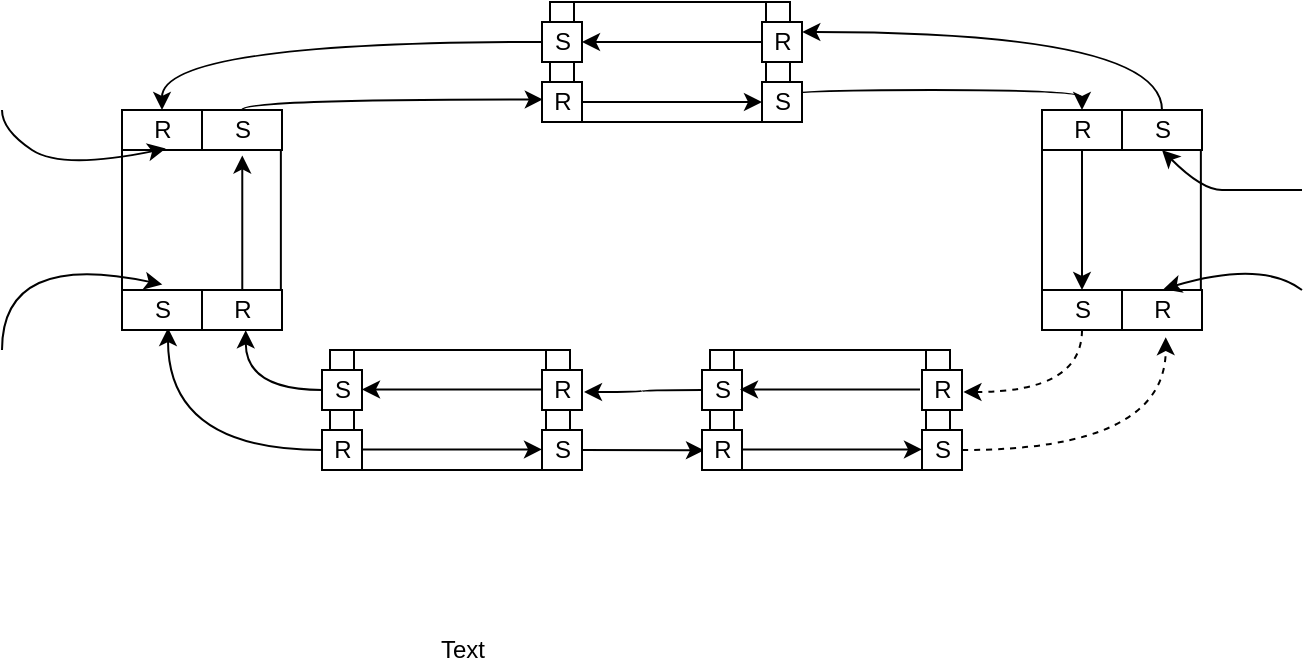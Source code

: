 <mxfile version="15.6.5" type="github">
  <diagram id="cyFGgkjcv_PTRSqLKhpW" name="Page-1">
    <mxGraphModel dx="683" dy="398" grid="1" gridSize="10" guides="1" tooltips="1" connect="1" arrows="1" fold="1" page="1" pageScale="1" pageWidth="827" pageHeight="1169" math="0" shadow="0">
      <root>
        <mxCell id="0" />
        <mxCell id="1" parent="0" />
        <mxCell id="HezW63i-MjSSbvqSVKH8-16" value="" style="shape=process;whiteSpace=wrap;html=1;backgroundOutline=1;fontColor=default;strokeColor=default;fillColor=default;" vertex="1" parent="1">
          <mxGeometry x="354" y="16" width="120" height="60" as="geometry" />
        </mxCell>
        <mxCell id="HezW63i-MjSSbvqSVKH8-17" value="" style="endArrow=none;html=1;rounded=0;fontColor=default;entryX=1;entryY=0.5;entryDx=0;entryDy=0;strokeColor=default;labelBackgroundColor=default;exitX=0.098;exitY=0.997;exitDx=0;exitDy=0;exitPerimeter=0;fillColor=default;" edge="1" parent="1" source="HezW63i-MjSSbvqSVKH8-23" target="HezW63i-MjSSbvqSVKH8-16">
          <mxGeometry width="50" height="50" relative="1" as="geometry">
            <mxPoint x="460" y="46" as="sourcePoint" />
            <mxPoint x="440" y="96" as="targetPoint" />
          </mxGeometry>
        </mxCell>
        <mxCell id="HezW63i-MjSSbvqSVKH8-19" value="" style="endArrow=none;html=1;rounded=0;fontColor=default;entryX=0.8;entryY=0.994;entryDx=0;entryDy=0;strokeColor=default;labelBackgroundColor=default;entryPerimeter=0;fillColor=default;" edge="1" parent="1" target="HezW63i-MjSSbvqSVKH8-20">
          <mxGeometry width="50" height="50" relative="1" as="geometry">
            <mxPoint x="354" y="45.86" as="sourcePoint" />
            <mxPoint x="368" y="45.86" as="targetPoint" />
            <Array as="points">
              <mxPoint x="364" y="45.86" />
            </Array>
          </mxGeometry>
        </mxCell>
        <mxCell id="HezW63i-MjSSbvqSVKH8-139" style="edgeStyle=orthogonalEdgeStyle;curved=1;rounded=0;orthogonalLoop=1;jettySize=auto;html=1;labelBackgroundColor=default;fontColor=default;strokeColor=default;fillColor=default;" edge="1" parent="1" source="HezW63i-MjSSbvqSVKH8-20" target="HezW63i-MjSSbvqSVKH8-107">
          <mxGeometry relative="1" as="geometry" />
        </mxCell>
        <mxCell id="HezW63i-MjSSbvqSVKH8-20" value="S" style="text;html=1;align=center;verticalAlign=middle;resizable=0;points=[];autosize=1;strokeColor=default;fillColor=default;fontColor=default;" vertex="1" parent="1">
          <mxGeometry x="350" y="26" width="20" height="20" as="geometry" />
        </mxCell>
        <mxCell id="HezW63i-MjSSbvqSVKH8-21" value="R" style="text;html=1;align=center;verticalAlign=middle;resizable=0;points=[];autosize=1;strokeColor=default;fillColor=default;fontColor=default;" vertex="1" parent="1">
          <mxGeometry x="350" y="56" width="20" height="20" as="geometry" />
        </mxCell>
        <mxCell id="HezW63i-MjSSbvqSVKH8-141" style="edgeStyle=orthogonalEdgeStyle;curved=1;rounded=0;orthogonalLoop=1;jettySize=auto;html=1;entryX=0.5;entryY=0;entryDx=0;entryDy=0;entryPerimeter=0;labelBackgroundColor=default;fontColor=default;strokeColor=default;fillColor=default;exitX=1.015;exitY=0.494;exitDx=0;exitDy=0;exitPerimeter=0;" edge="1" parent="1" source="HezW63i-MjSSbvqSVKH8-22" target="HezW63i-MjSSbvqSVKH8-109">
          <mxGeometry relative="1" as="geometry">
            <Array as="points">
              <mxPoint x="470" y="66" />
              <mxPoint x="470" y="60" />
              <mxPoint x="620" y="60" />
            </Array>
          </mxGeometry>
        </mxCell>
        <mxCell id="HezW63i-MjSSbvqSVKH8-22" value="S" style="text;html=1;align=center;verticalAlign=middle;resizable=0;points=[];autosize=1;strokeColor=default;fillColor=default;fontColor=default;" vertex="1" parent="1">
          <mxGeometry x="460" y="56" width="20" height="20" as="geometry" />
        </mxCell>
        <mxCell id="HezW63i-MjSSbvqSVKH8-23" value="R" style="text;html=1;align=center;verticalAlign=middle;resizable=0;points=[];autosize=1;strokeColor=default;fillColor=default;fontColor=default;" vertex="1" parent="1">
          <mxGeometry x="460" y="26" width="20" height="20" as="geometry" />
        </mxCell>
        <mxCell id="HezW63i-MjSSbvqSVKH8-53" value="" style="shape=process;whiteSpace=wrap;html=1;backgroundOutline=1;fillColor=default;strokeColor=default;fontColor=default;" vertex="1" parent="1">
          <mxGeometry x="244" y="190" width="120" height="60" as="geometry" />
        </mxCell>
        <mxCell id="HezW63i-MjSSbvqSVKH8-54" value="" style="endArrow=none;html=1;rounded=0;fontColor=default;entryX=1;entryY=0.5;entryDx=0;entryDy=0;labelBackgroundColor=default;exitX=0.098;exitY=0.997;exitDx=0;exitDy=0;exitPerimeter=0;fillColor=default;strokeColor=default;" edge="1" parent="1" source="HezW63i-MjSSbvqSVKH8-59" target="HezW63i-MjSSbvqSVKH8-53">
          <mxGeometry width="50" height="50" relative="1" as="geometry">
            <mxPoint x="350" y="220" as="sourcePoint" />
            <mxPoint x="330" y="270" as="targetPoint" />
          </mxGeometry>
        </mxCell>
        <mxCell id="HezW63i-MjSSbvqSVKH8-55" value="" style="endArrow=none;html=1;rounded=0;fontColor=default;entryX=0.8;entryY=0.994;entryDx=0;entryDy=0;labelBackgroundColor=default;entryPerimeter=0;fillColor=default;strokeColor=default;" edge="1" parent="1" target="HezW63i-MjSSbvqSVKH8-56">
          <mxGeometry width="50" height="50" relative="1" as="geometry">
            <mxPoint x="244" y="219.86" as="sourcePoint" />
            <mxPoint x="258" y="219.86" as="targetPoint" />
            <Array as="points">
              <mxPoint x="254" y="219.86" />
            </Array>
          </mxGeometry>
        </mxCell>
        <mxCell id="HezW63i-MjSSbvqSVKH8-135" style="edgeStyle=orthogonalEdgeStyle;curved=1;rounded=0;orthogonalLoop=1;jettySize=auto;html=1;entryX=0.593;entryY=1.007;entryDx=0;entryDy=0;entryPerimeter=0;labelBackgroundColor=default;fontColor=default;strokeColor=default;fillColor=default;" edge="1" parent="1" source="HezW63i-MjSSbvqSVKH8-56" target="HezW63i-MjSSbvqSVKH8-108">
          <mxGeometry relative="1" as="geometry" />
        </mxCell>
        <mxCell id="HezW63i-MjSSbvqSVKH8-56" value="S" style="text;html=1;align=center;verticalAlign=middle;resizable=0;points=[];autosize=1;labelBackgroundColor=default;fillColor=default;strokeColor=default;fontColor=default;" vertex="1" parent="1">
          <mxGeometry x="240" y="200" width="20" height="20" as="geometry" />
        </mxCell>
        <mxCell id="HezW63i-MjSSbvqSVKH8-136" style="edgeStyle=orthogonalEdgeStyle;curved=1;rounded=0;orthogonalLoop=1;jettySize=auto;html=1;entryX=0.65;entryY=0.95;entryDx=0;entryDy=0;entryPerimeter=0;labelBackgroundColor=default;fontColor=default;strokeColor=default;fillColor=default;" edge="1" parent="1" source="HezW63i-MjSSbvqSVKH8-57" target="HezW63i-MjSSbvqSVKH8-114">
          <mxGeometry relative="1" as="geometry" />
        </mxCell>
        <mxCell id="HezW63i-MjSSbvqSVKH8-57" value="R" style="text;html=1;align=center;verticalAlign=middle;resizable=0;points=[];autosize=1;labelBackgroundColor=default;fillColor=default;strokeColor=default;fontColor=default;" vertex="1" parent="1">
          <mxGeometry x="240" y="230" width="20" height="20" as="geometry" />
        </mxCell>
        <mxCell id="HezW63i-MjSSbvqSVKH8-133" style="edgeStyle=orthogonalEdgeStyle;curved=1;rounded=0;orthogonalLoop=1;jettySize=auto;html=1;entryX=0.05;entryY=0.507;entryDx=0;entryDy=0;entryPerimeter=0;labelBackgroundColor=default;fontColor=default;strokeColor=default;fillColor=default;" edge="1" parent="1" source="HezW63i-MjSSbvqSVKH8-58" target="HezW63i-MjSSbvqSVKH8-64">
          <mxGeometry relative="1" as="geometry" />
        </mxCell>
        <mxCell id="HezW63i-MjSSbvqSVKH8-58" value="S" style="text;html=1;align=center;verticalAlign=middle;resizable=0;points=[];autosize=1;fillColor=default;strokeColor=default;fontColor=default;" vertex="1" parent="1">
          <mxGeometry x="350" y="230" width="20" height="20" as="geometry" />
        </mxCell>
        <mxCell id="HezW63i-MjSSbvqSVKH8-59" value="R" style="text;html=1;align=center;verticalAlign=middle;resizable=0;points=[];autosize=1;fillColor=default;strokeColor=default;fontColor=default;" vertex="1" parent="1">
          <mxGeometry x="350" y="200" width="20" height="20" as="geometry" />
        </mxCell>
        <mxCell id="HezW63i-MjSSbvqSVKH8-60" value="" style="shape=process;whiteSpace=wrap;html=1;backgroundOutline=1;fillColor=default;strokeColor=default;fontColor=default;" vertex="1" parent="1">
          <mxGeometry x="434" y="190" width="120" height="60" as="geometry" />
        </mxCell>
        <mxCell id="HezW63i-MjSSbvqSVKH8-61" value="" style="endArrow=none;html=1;rounded=0;fontColor=default;entryX=1;entryY=0.5;entryDx=0;entryDy=0;labelBackgroundColor=default;exitX=0.098;exitY=0.997;exitDx=0;exitDy=0;exitPerimeter=0;fillColor=default;strokeColor=default;" edge="1" parent="1" source="HezW63i-MjSSbvqSVKH8-66" target="HezW63i-MjSSbvqSVKH8-60">
          <mxGeometry width="50" height="50" relative="1" as="geometry">
            <mxPoint x="540" y="220" as="sourcePoint" />
            <mxPoint x="520" y="270" as="targetPoint" />
          </mxGeometry>
        </mxCell>
        <mxCell id="HezW63i-MjSSbvqSVKH8-62" value="" style="endArrow=none;html=1;rounded=0;fontColor=default;entryX=0.8;entryY=0.994;entryDx=0;entryDy=0;labelBackgroundColor=default;entryPerimeter=0;fillColor=default;strokeColor=default;" edge="1" parent="1" target="HezW63i-MjSSbvqSVKH8-63">
          <mxGeometry width="50" height="50" relative="1" as="geometry">
            <mxPoint x="434" y="219.86" as="sourcePoint" />
            <mxPoint x="448" y="219.86" as="targetPoint" />
            <Array as="points">
              <mxPoint x="444" y="219.86" />
            </Array>
          </mxGeometry>
        </mxCell>
        <mxCell id="HezW63i-MjSSbvqSVKH8-134" style="edgeStyle=orthogonalEdgeStyle;curved=1;rounded=0;orthogonalLoop=1;jettySize=auto;html=1;entryX=1.05;entryY=0.55;entryDx=0;entryDy=0;entryPerimeter=0;labelBackgroundColor=default;fontColor=default;strokeColor=default;fillColor=default;" edge="1" parent="1" source="HezW63i-MjSSbvqSVKH8-63" target="HezW63i-MjSSbvqSVKH8-59">
          <mxGeometry relative="1" as="geometry" />
        </mxCell>
        <mxCell id="HezW63i-MjSSbvqSVKH8-63" value="S" style="text;html=1;align=center;verticalAlign=middle;resizable=0;points=[];autosize=1;fillColor=default;strokeColor=default;fontColor=default;" vertex="1" parent="1">
          <mxGeometry x="430" y="200" width="20" height="20" as="geometry" />
        </mxCell>
        <mxCell id="HezW63i-MjSSbvqSVKH8-64" value="R" style="text;html=1;align=center;verticalAlign=middle;resizable=0;points=[];autosize=1;fillColor=default;strokeColor=default;fontColor=default;" vertex="1" parent="1">
          <mxGeometry x="430" y="230" width="20" height="20" as="geometry" />
        </mxCell>
        <mxCell id="HezW63i-MjSSbvqSVKH8-132" style="edgeStyle=orthogonalEdgeStyle;curved=1;rounded=0;orthogonalLoop=1;jettySize=auto;html=1;entryX=0.593;entryY=1.179;entryDx=0;entryDy=0;entryPerimeter=0;labelBackgroundColor=default;fontColor=default;strokeColor=default;fillColor=default;dashed=1;" edge="1" parent="1" source="HezW63i-MjSSbvqSVKH8-65" target="HezW63i-MjSSbvqSVKH8-129">
          <mxGeometry relative="1" as="geometry" />
        </mxCell>
        <mxCell id="HezW63i-MjSSbvqSVKH8-65" value="S" style="text;html=1;align=center;verticalAlign=middle;resizable=0;points=[];autosize=1;fillColor=default;strokeColor=default;fontColor=default;" vertex="1" parent="1">
          <mxGeometry x="540" y="230" width="20" height="20" as="geometry" />
        </mxCell>
        <mxCell id="HezW63i-MjSSbvqSVKH8-66" value="R" style="text;html=1;align=center;verticalAlign=middle;resizable=0;points=[];autosize=1;fillColor=default;strokeColor=default;fontColor=default;" vertex="1" parent="1">
          <mxGeometry x="540" y="200" width="20" height="20" as="geometry" />
        </mxCell>
        <mxCell id="HezW63i-MjSSbvqSVKH8-75" value="" style="whiteSpace=wrap;html=1;aspect=fixed;labelBackgroundColor=default;fontColor=default;strokeColor=default;fillColor=default;" vertex="1" parent="1">
          <mxGeometry x="660" y="70" width="20" height="20" as="geometry" />
        </mxCell>
        <mxCell id="HezW63i-MjSSbvqSVKH8-76" value="" style="whiteSpace=wrap;html=1;aspect=fixed;labelBackgroundColor=default;fontColor=default;strokeColor=default;fillColor=default;" vertex="1" parent="1">
          <mxGeometry x="600" y="160" width="20" height="20" as="geometry" />
        </mxCell>
        <mxCell id="HezW63i-MjSSbvqSVKH8-77" value="" style="whiteSpace=wrap;html=1;aspect=fixed;labelBackgroundColor=default;fontColor=default;strokeColor=default;fillColor=default;" vertex="1" parent="1">
          <mxGeometry x="660" y="160" width="20" height="20" as="geometry" />
        </mxCell>
        <mxCell id="HezW63i-MjSSbvqSVKH8-78" value="" style="endArrow=none;html=1;rounded=0;labelBackgroundColor=default;fontColor=default;strokeColor=default;fillColor=default;entryX=0;entryY=0;entryDx=0;entryDy=0;exitX=1;exitY=0;exitDx=0;exitDy=0;" edge="1" parent="1" target="HezW63i-MjSSbvqSVKH8-75">
          <mxGeometry width="50" height="50" relative="1" as="geometry">
            <mxPoint x="620" y="70" as="sourcePoint" />
            <mxPoint x="640" y="110" as="targetPoint" />
          </mxGeometry>
        </mxCell>
        <mxCell id="HezW63i-MjSSbvqSVKH8-79" value="" style="endArrow=none;html=1;rounded=0;labelBackgroundColor=default;fontColor=default;strokeColor=default;fillColor=default;entryX=0;entryY=1;entryDx=0;entryDy=0;exitX=0;exitY=0;exitDx=0;exitDy=0;" edge="1" parent="1" source="HezW63i-MjSSbvqSVKH8-76">
          <mxGeometry width="50" height="50" relative="1" as="geometry">
            <mxPoint x="590" y="160" as="sourcePoint" />
            <mxPoint x="600" y="90" as="targetPoint" />
          </mxGeometry>
        </mxCell>
        <mxCell id="HezW63i-MjSSbvqSVKH8-82" value="" style="endArrow=none;html=1;rounded=0;labelBackgroundColor=default;fontColor=default;strokeColor=default;fillColor=default;entryX=0;entryY=1;entryDx=0;entryDy=0;exitX=0;exitY=0;exitDx=0;exitDy=0;" edge="1" parent="1">
          <mxGeometry width="50" height="50" relative="1" as="geometry">
            <mxPoint x="679.43" y="160" as="sourcePoint" />
            <mxPoint x="679.43" y="90" as="targetPoint" />
          </mxGeometry>
        </mxCell>
        <mxCell id="HezW63i-MjSSbvqSVKH8-83" value="" style="rounded=0;whiteSpace=wrap;html=1;labelBackgroundColor=default;fontColor=default;strokeColor=default;fillColor=default;" vertex="1" parent="1">
          <mxGeometry x="600" y="70" width="40" height="20" as="geometry" />
        </mxCell>
        <mxCell id="HezW63i-MjSSbvqSVKH8-84" value="" style="rounded=0;whiteSpace=wrap;html=1;labelBackgroundColor=default;fontColor=default;strokeColor=default;fillColor=default;" vertex="1" parent="1">
          <mxGeometry x="640" y="70" width="40" height="20" as="geometry" />
        </mxCell>
        <mxCell id="HezW63i-MjSSbvqSVKH8-85" value="" style="rounded=0;whiteSpace=wrap;html=1;labelBackgroundColor=default;fontColor=default;strokeColor=default;fillColor=default;" vertex="1" parent="1">
          <mxGeometry x="600" y="160" width="40" height="20" as="geometry" />
        </mxCell>
        <mxCell id="HezW63i-MjSSbvqSVKH8-86" value="" style="rounded=0;whiteSpace=wrap;html=1;labelBackgroundColor=default;fontColor=default;strokeColor=default;fillColor=default;" vertex="1" parent="1">
          <mxGeometry x="640" y="160" width="40" height="20" as="geometry" />
        </mxCell>
        <mxCell id="HezW63i-MjSSbvqSVKH8-97" value="" style="whiteSpace=wrap;html=1;aspect=fixed;labelBackgroundColor=default;fontColor=default;strokeColor=default;fillColor=default;" vertex="1" parent="1">
          <mxGeometry x="200" y="70" width="20" height="20" as="geometry" />
        </mxCell>
        <mxCell id="HezW63i-MjSSbvqSVKH8-98" value="" style="whiteSpace=wrap;html=1;aspect=fixed;labelBackgroundColor=default;fontColor=default;strokeColor=default;fillColor=default;" vertex="1" parent="1">
          <mxGeometry x="140" y="160" width="20" height="20" as="geometry" />
        </mxCell>
        <mxCell id="HezW63i-MjSSbvqSVKH8-99" value="" style="whiteSpace=wrap;html=1;aspect=fixed;labelBackgroundColor=default;fontColor=default;strokeColor=default;fillColor=default;" vertex="1" parent="1">
          <mxGeometry x="200" y="160" width="20" height="20" as="geometry" />
        </mxCell>
        <mxCell id="HezW63i-MjSSbvqSVKH8-100" value="" style="endArrow=none;html=1;rounded=0;labelBackgroundColor=default;fontColor=default;strokeColor=default;fillColor=default;entryX=0;entryY=0;entryDx=0;entryDy=0;exitX=1;exitY=0;exitDx=0;exitDy=0;" edge="1" parent="1" target="HezW63i-MjSSbvqSVKH8-97">
          <mxGeometry width="50" height="50" relative="1" as="geometry">
            <mxPoint x="160" y="70" as="sourcePoint" />
            <mxPoint x="180" y="110" as="targetPoint" />
          </mxGeometry>
        </mxCell>
        <mxCell id="HezW63i-MjSSbvqSVKH8-101" value="" style="endArrow=none;html=1;rounded=0;labelBackgroundColor=default;fontColor=default;strokeColor=default;fillColor=default;entryX=0;entryY=1;entryDx=0;entryDy=0;exitX=0;exitY=0;exitDx=0;exitDy=0;" edge="1" parent="1" source="HezW63i-MjSSbvqSVKH8-98">
          <mxGeometry width="50" height="50" relative="1" as="geometry">
            <mxPoint x="130" y="160" as="sourcePoint" />
            <mxPoint x="140" y="90" as="targetPoint" />
          </mxGeometry>
        </mxCell>
        <mxCell id="HezW63i-MjSSbvqSVKH8-102" value="" style="endArrow=none;html=1;rounded=0;labelBackgroundColor=default;fontColor=default;strokeColor=default;fillColor=default;entryX=0;entryY=1;entryDx=0;entryDy=0;exitX=0;exitY=0;exitDx=0;exitDy=0;" edge="1" parent="1">
          <mxGeometry width="50" height="50" relative="1" as="geometry">
            <mxPoint x="219.43" y="160" as="sourcePoint" />
            <mxPoint x="219.43" y="90" as="targetPoint" />
          </mxGeometry>
        </mxCell>
        <mxCell id="HezW63i-MjSSbvqSVKH8-103" value="" style="rounded=0;whiteSpace=wrap;html=1;labelBackgroundColor=default;fontColor=default;strokeColor=default;fillColor=default;" vertex="1" parent="1">
          <mxGeometry x="140" y="70" width="40" height="20" as="geometry" />
        </mxCell>
        <mxCell id="HezW63i-MjSSbvqSVKH8-104" value="" style="rounded=0;whiteSpace=wrap;html=1;labelBackgroundColor=default;fontColor=default;strokeColor=default;fillColor=default;" vertex="1" parent="1">
          <mxGeometry x="180" y="70" width="40" height="20" as="geometry" />
        </mxCell>
        <mxCell id="HezW63i-MjSSbvqSVKH8-105" value="" style="rounded=0;whiteSpace=wrap;html=1;labelBackgroundColor=default;fontColor=default;strokeColor=default;fillColor=default;" vertex="1" parent="1">
          <mxGeometry x="140" y="160" width="40" height="20" as="geometry" />
        </mxCell>
        <mxCell id="HezW63i-MjSSbvqSVKH8-106" value="" style="rounded=0;whiteSpace=wrap;html=1;labelBackgroundColor=default;fontColor=default;strokeColor=default;fillColor=default;" vertex="1" parent="1">
          <mxGeometry x="180" y="160" width="40" height="20" as="geometry" />
        </mxCell>
        <mxCell id="HezW63i-MjSSbvqSVKH8-107" value="R" style="text;html=1;align=center;verticalAlign=middle;resizable=0;points=[];autosize=1;strokeColor=none;fillColor=none;fontColor=default;" vertex="1" parent="1">
          <mxGeometry x="150" y="70" width="20" height="20" as="geometry" />
        </mxCell>
        <mxCell id="HezW63i-MjSSbvqSVKH8-108" value="R" style="text;html=1;align=center;verticalAlign=middle;resizable=0;points=[];autosize=1;strokeColor=none;fillColor=none;fontColor=default;" vertex="1" parent="1">
          <mxGeometry x="190" y="160" width="20" height="20" as="geometry" />
        </mxCell>
        <mxCell id="HezW63i-MjSSbvqSVKH8-124" style="edgeStyle=orthogonalEdgeStyle;rounded=0;orthogonalLoop=1;jettySize=auto;html=1;entryX=1;entryY=0;entryDx=0;entryDy=0;entryPerimeter=0;labelBackgroundColor=default;fontColor=default;strokeColor=default;fillColor=default;" edge="1" parent="1" source="HezW63i-MjSSbvqSVKH8-109">
          <mxGeometry relative="1" as="geometry">
            <mxPoint x="620" y="160" as="targetPoint" />
          </mxGeometry>
        </mxCell>
        <mxCell id="HezW63i-MjSSbvqSVKH8-109" value="R" style="text;html=1;align=center;verticalAlign=middle;resizable=0;points=[];autosize=1;strokeColor=none;fillColor=none;fontColor=default;" vertex="1" parent="1">
          <mxGeometry x="610" y="70" width="20" height="20" as="geometry" />
        </mxCell>
        <mxCell id="HezW63i-MjSSbvqSVKH8-142" style="edgeStyle=orthogonalEdgeStyle;curved=1;rounded=0;orthogonalLoop=1;jettySize=auto;html=1;entryX=1.007;entryY=0.25;entryDx=0;entryDy=0;entryPerimeter=0;labelBackgroundColor=default;fontColor=default;strokeColor=default;fillColor=default;" edge="1" parent="1" source="HezW63i-MjSSbvqSVKH8-112" target="HezW63i-MjSSbvqSVKH8-23">
          <mxGeometry relative="1" as="geometry">
            <Array as="points">
              <mxPoint x="660" y="31" />
            </Array>
          </mxGeometry>
        </mxCell>
        <mxCell id="HezW63i-MjSSbvqSVKH8-112" value="S" style="text;html=1;align=center;verticalAlign=middle;resizable=0;points=[];autosize=1;strokeColor=none;fillColor=none;fontColor=default;" vertex="1" parent="1">
          <mxGeometry x="650" y="70" width="20" height="20" as="geometry" />
        </mxCell>
        <mxCell id="HezW63i-MjSSbvqSVKH8-140" style="edgeStyle=orthogonalEdgeStyle;curved=1;rounded=0;orthogonalLoop=1;jettySize=auto;html=1;entryX=0.021;entryY=0.436;entryDx=0;entryDy=0;entryPerimeter=0;labelBackgroundColor=default;fontColor=default;strokeColor=default;fillColor=default;" edge="1" parent="1" source="HezW63i-MjSSbvqSVKH8-113" target="HezW63i-MjSSbvqSVKH8-21">
          <mxGeometry relative="1" as="geometry">
            <Array as="points">
              <mxPoint x="200" y="65" />
            </Array>
          </mxGeometry>
        </mxCell>
        <mxCell id="HezW63i-MjSSbvqSVKH8-113" value="S" style="text;html=1;align=center;verticalAlign=middle;resizable=0;points=[];autosize=1;strokeColor=none;fillColor=none;fontColor=default;" vertex="1" parent="1">
          <mxGeometry x="190" y="70" width="20" height="20" as="geometry" />
        </mxCell>
        <mxCell id="HezW63i-MjSSbvqSVKH8-114" value="S" style="text;html=1;align=center;verticalAlign=middle;resizable=0;points=[];autosize=1;strokeColor=none;fillColor=none;fontColor=default;" vertex="1" parent="1">
          <mxGeometry x="150" y="160" width="20" height="20" as="geometry" />
        </mxCell>
        <mxCell id="HezW63i-MjSSbvqSVKH8-115" value="" style="endArrow=classic;html=1;rounded=0;labelBackgroundColor=default;fontColor=default;strokeColor=default;fillColor=default;entryX=0;entryY=0.5;entryDx=0;entryDy=0;entryPerimeter=0;" edge="1" parent="1" source="HezW63i-MjSSbvqSVKH8-21" target="HezW63i-MjSSbvqSVKH8-22">
          <mxGeometry width="50" height="50" relative="1" as="geometry">
            <mxPoint x="260" y="136" as="sourcePoint" />
            <mxPoint x="310" y="86" as="targetPoint" />
          </mxGeometry>
        </mxCell>
        <mxCell id="HezW63i-MjSSbvqSVKH8-116" value="" style="endArrow=classic;html=1;rounded=0;labelBackgroundColor=default;fontColor=default;entryX=0;entryY=0.5;entryDx=0;entryDy=0;entryPerimeter=0;fillColor=default;strokeColor=default;" edge="1" parent="1">
          <mxGeometry width="50" height="50" relative="1" as="geometry">
            <mxPoint x="260" y="239.71" as="sourcePoint" />
            <mxPoint x="350" y="239.71" as="targetPoint" />
          </mxGeometry>
        </mxCell>
        <mxCell id="HezW63i-MjSSbvqSVKH8-117" value="" style="endArrow=classic;html=1;rounded=0;labelBackgroundColor=default;fontColor=default;entryX=0;entryY=0.5;entryDx=0;entryDy=0;entryPerimeter=0;fillColor=default;strokeColor=default;" edge="1" parent="1">
          <mxGeometry width="50" height="50" relative="1" as="geometry">
            <mxPoint x="450" y="239.71" as="sourcePoint" />
            <mxPoint x="540" y="239.71" as="targetPoint" />
          </mxGeometry>
        </mxCell>
        <mxCell id="HezW63i-MjSSbvqSVKH8-118" value="" style="endArrow=classic;html=1;rounded=0;labelBackgroundColor=default;fontColor=default;strokeColor=default;fillColor=default;entryX=1;entryY=0.5;entryDx=0;entryDy=0;entryPerimeter=0;" edge="1" parent="1" source="HezW63i-MjSSbvqSVKH8-23" target="HezW63i-MjSSbvqSVKH8-20">
          <mxGeometry width="50" height="50" relative="1" as="geometry">
            <mxPoint x="260" y="136" as="sourcePoint" />
            <mxPoint x="310" y="86" as="targetPoint" />
          </mxGeometry>
        </mxCell>
        <mxCell id="HezW63i-MjSSbvqSVKH8-119" value="" style="endArrow=classic;html=1;rounded=0;labelBackgroundColor=default;fontColor=default;entryX=1;entryY=0.5;entryDx=0;entryDy=0;entryPerimeter=0;fillColor=default;strokeColor=default;" edge="1" parent="1">
          <mxGeometry width="50" height="50" relative="1" as="geometry">
            <mxPoint x="350" y="209.71" as="sourcePoint" />
            <mxPoint x="260" y="209.71" as="targetPoint" />
          </mxGeometry>
        </mxCell>
        <mxCell id="HezW63i-MjSSbvqSVKH8-120" value="" style="endArrow=classic;html=1;rounded=0;labelBackgroundColor=default;fontColor=default;entryX=1;entryY=0.5;entryDx=0;entryDy=0;entryPerimeter=0;fillColor=default;strokeColor=default;" edge="1" parent="1">
          <mxGeometry width="50" height="50" relative="1" as="geometry">
            <mxPoint x="539" y="209.71" as="sourcePoint" />
            <mxPoint x="449" y="209.71" as="targetPoint" />
          </mxGeometry>
        </mxCell>
        <mxCell id="HezW63i-MjSSbvqSVKH8-122" value="" style="endArrow=classic;html=1;rounded=0;labelBackgroundColor=default;fontColor=default;strokeColor=default;fillColor=default;entryX=0.507;entryY=1.136;entryDx=0;entryDy=0;entryPerimeter=0;exitX=0.507;exitY=0;exitDx=0;exitDy=0;exitPerimeter=0;" edge="1" parent="1" source="HezW63i-MjSSbvqSVKH8-108" target="HezW63i-MjSSbvqSVKH8-113">
          <mxGeometry width="50" height="50" relative="1" as="geometry">
            <mxPoint x="330" y="210" as="sourcePoint" />
            <mxPoint x="380" y="160" as="targetPoint" />
          </mxGeometry>
        </mxCell>
        <mxCell id="HezW63i-MjSSbvqSVKH8-131" style="edgeStyle=orthogonalEdgeStyle;curved=1;rounded=0;orthogonalLoop=1;jettySize=auto;html=1;entryX=1.036;entryY=0.55;entryDx=0;entryDy=0;entryPerimeter=0;labelBackgroundColor=default;fontColor=default;strokeColor=default;fillColor=default;dashed=1;" edge="1" parent="1" source="HezW63i-MjSSbvqSVKH8-125" target="HezW63i-MjSSbvqSVKH8-66">
          <mxGeometry relative="1" as="geometry">
            <Array as="points">
              <mxPoint x="620" y="211" />
            </Array>
          </mxGeometry>
        </mxCell>
        <mxCell id="HezW63i-MjSSbvqSVKH8-125" value="S" style="text;html=1;align=center;verticalAlign=middle;resizable=0;points=[];autosize=1;strokeColor=none;fillColor=none;fontColor=default;" vertex="1" parent="1">
          <mxGeometry x="610" y="160" width="20" height="20" as="geometry" />
        </mxCell>
        <mxCell id="HezW63i-MjSSbvqSVKH8-129" value="R" style="text;html=1;align=center;verticalAlign=middle;resizable=0;points=[];autosize=1;strokeColor=none;fillColor=none;fontColor=default;" vertex="1" parent="1">
          <mxGeometry x="650" y="160" width="20" height="20" as="geometry" />
        </mxCell>
        <mxCell id="HezW63i-MjSSbvqSVKH8-143" value="" style="curved=1;endArrow=classic;html=1;rounded=0;labelBackgroundColor=default;fontColor=default;strokeColor=default;fillColor=default;entryX=0.5;entryY=1;entryDx=0;entryDy=0;entryPerimeter=0;" edge="1" parent="1" target="HezW63i-MjSSbvqSVKH8-112">
          <mxGeometry width="50" height="50" relative="1" as="geometry">
            <mxPoint x="730" y="110" as="sourcePoint" />
            <mxPoint x="470" y="130" as="targetPoint" />
            <Array as="points">
              <mxPoint x="700" y="110" />
              <mxPoint x="680" y="110" />
            </Array>
          </mxGeometry>
        </mxCell>
        <mxCell id="HezW63i-MjSSbvqSVKH8-145" value="" style="curved=1;endArrow=classic;html=1;rounded=0;labelBackgroundColor=default;fontColor=default;strokeColor=default;fillColor=default;entryX=0.536;entryY=-0.021;entryDx=0;entryDy=0;entryPerimeter=0;" edge="1" parent="1" target="HezW63i-MjSSbvqSVKH8-129">
          <mxGeometry width="50" height="50" relative="1" as="geometry">
            <mxPoint x="730" y="160" as="sourcePoint" />
            <mxPoint x="760" y="145" as="targetPoint" />
            <Array as="points">
              <mxPoint x="710" y="145" />
            </Array>
          </mxGeometry>
        </mxCell>
        <mxCell id="HezW63i-MjSSbvqSVKH8-146" value="" style="curved=1;endArrow=classic;html=1;rounded=0;labelBackgroundColor=default;fontColor=default;strokeColor=default;fillColor=default;entryX=0.507;entryY=-0.136;entryDx=0;entryDy=0;entryPerimeter=0;" edge="1" parent="1" target="HezW63i-MjSSbvqSVKH8-114">
          <mxGeometry width="50" height="50" relative="1" as="geometry">
            <mxPoint x="80" y="190" as="sourcePoint" />
            <mxPoint x="130" y="140" as="targetPoint" />
            <Array as="points">
              <mxPoint x="80" y="140" />
            </Array>
          </mxGeometry>
        </mxCell>
        <mxCell id="HezW63i-MjSSbvqSVKH8-147" value="" style="curved=1;endArrow=classic;html=1;rounded=0;labelBackgroundColor=default;fontColor=default;strokeColor=default;fillColor=default;entryX=0.593;entryY=0.964;entryDx=0;entryDy=0;entryPerimeter=0;" edge="1" parent="1" target="HezW63i-MjSSbvqSVKH8-107">
          <mxGeometry width="50" height="50" relative="1" as="geometry">
            <mxPoint x="80" y="70" as="sourcePoint" />
            <mxPoint x="130" y="80" as="targetPoint" />
            <Array as="points">
              <mxPoint x="80" y="80" />
              <mxPoint x="110" y="100" />
            </Array>
          </mxGeometry>
        </mxCell>
        <mxCell id="HezW63i-MjSSbvqSVKH8-148" value="Text" style="text;html=1;align=center;verticalAlign=middle;resizable=0;points=[];autosize=1;strokeColor=none;fillColor=none;fontColor=default;" vertex="1" parent="1">
          <mxGeometry x="290" y="330" width="40" height="20" as="geometry" />
        </mxCell>
      </root>
    </mxGraphModel>
  </diagram>
</mxfile>
